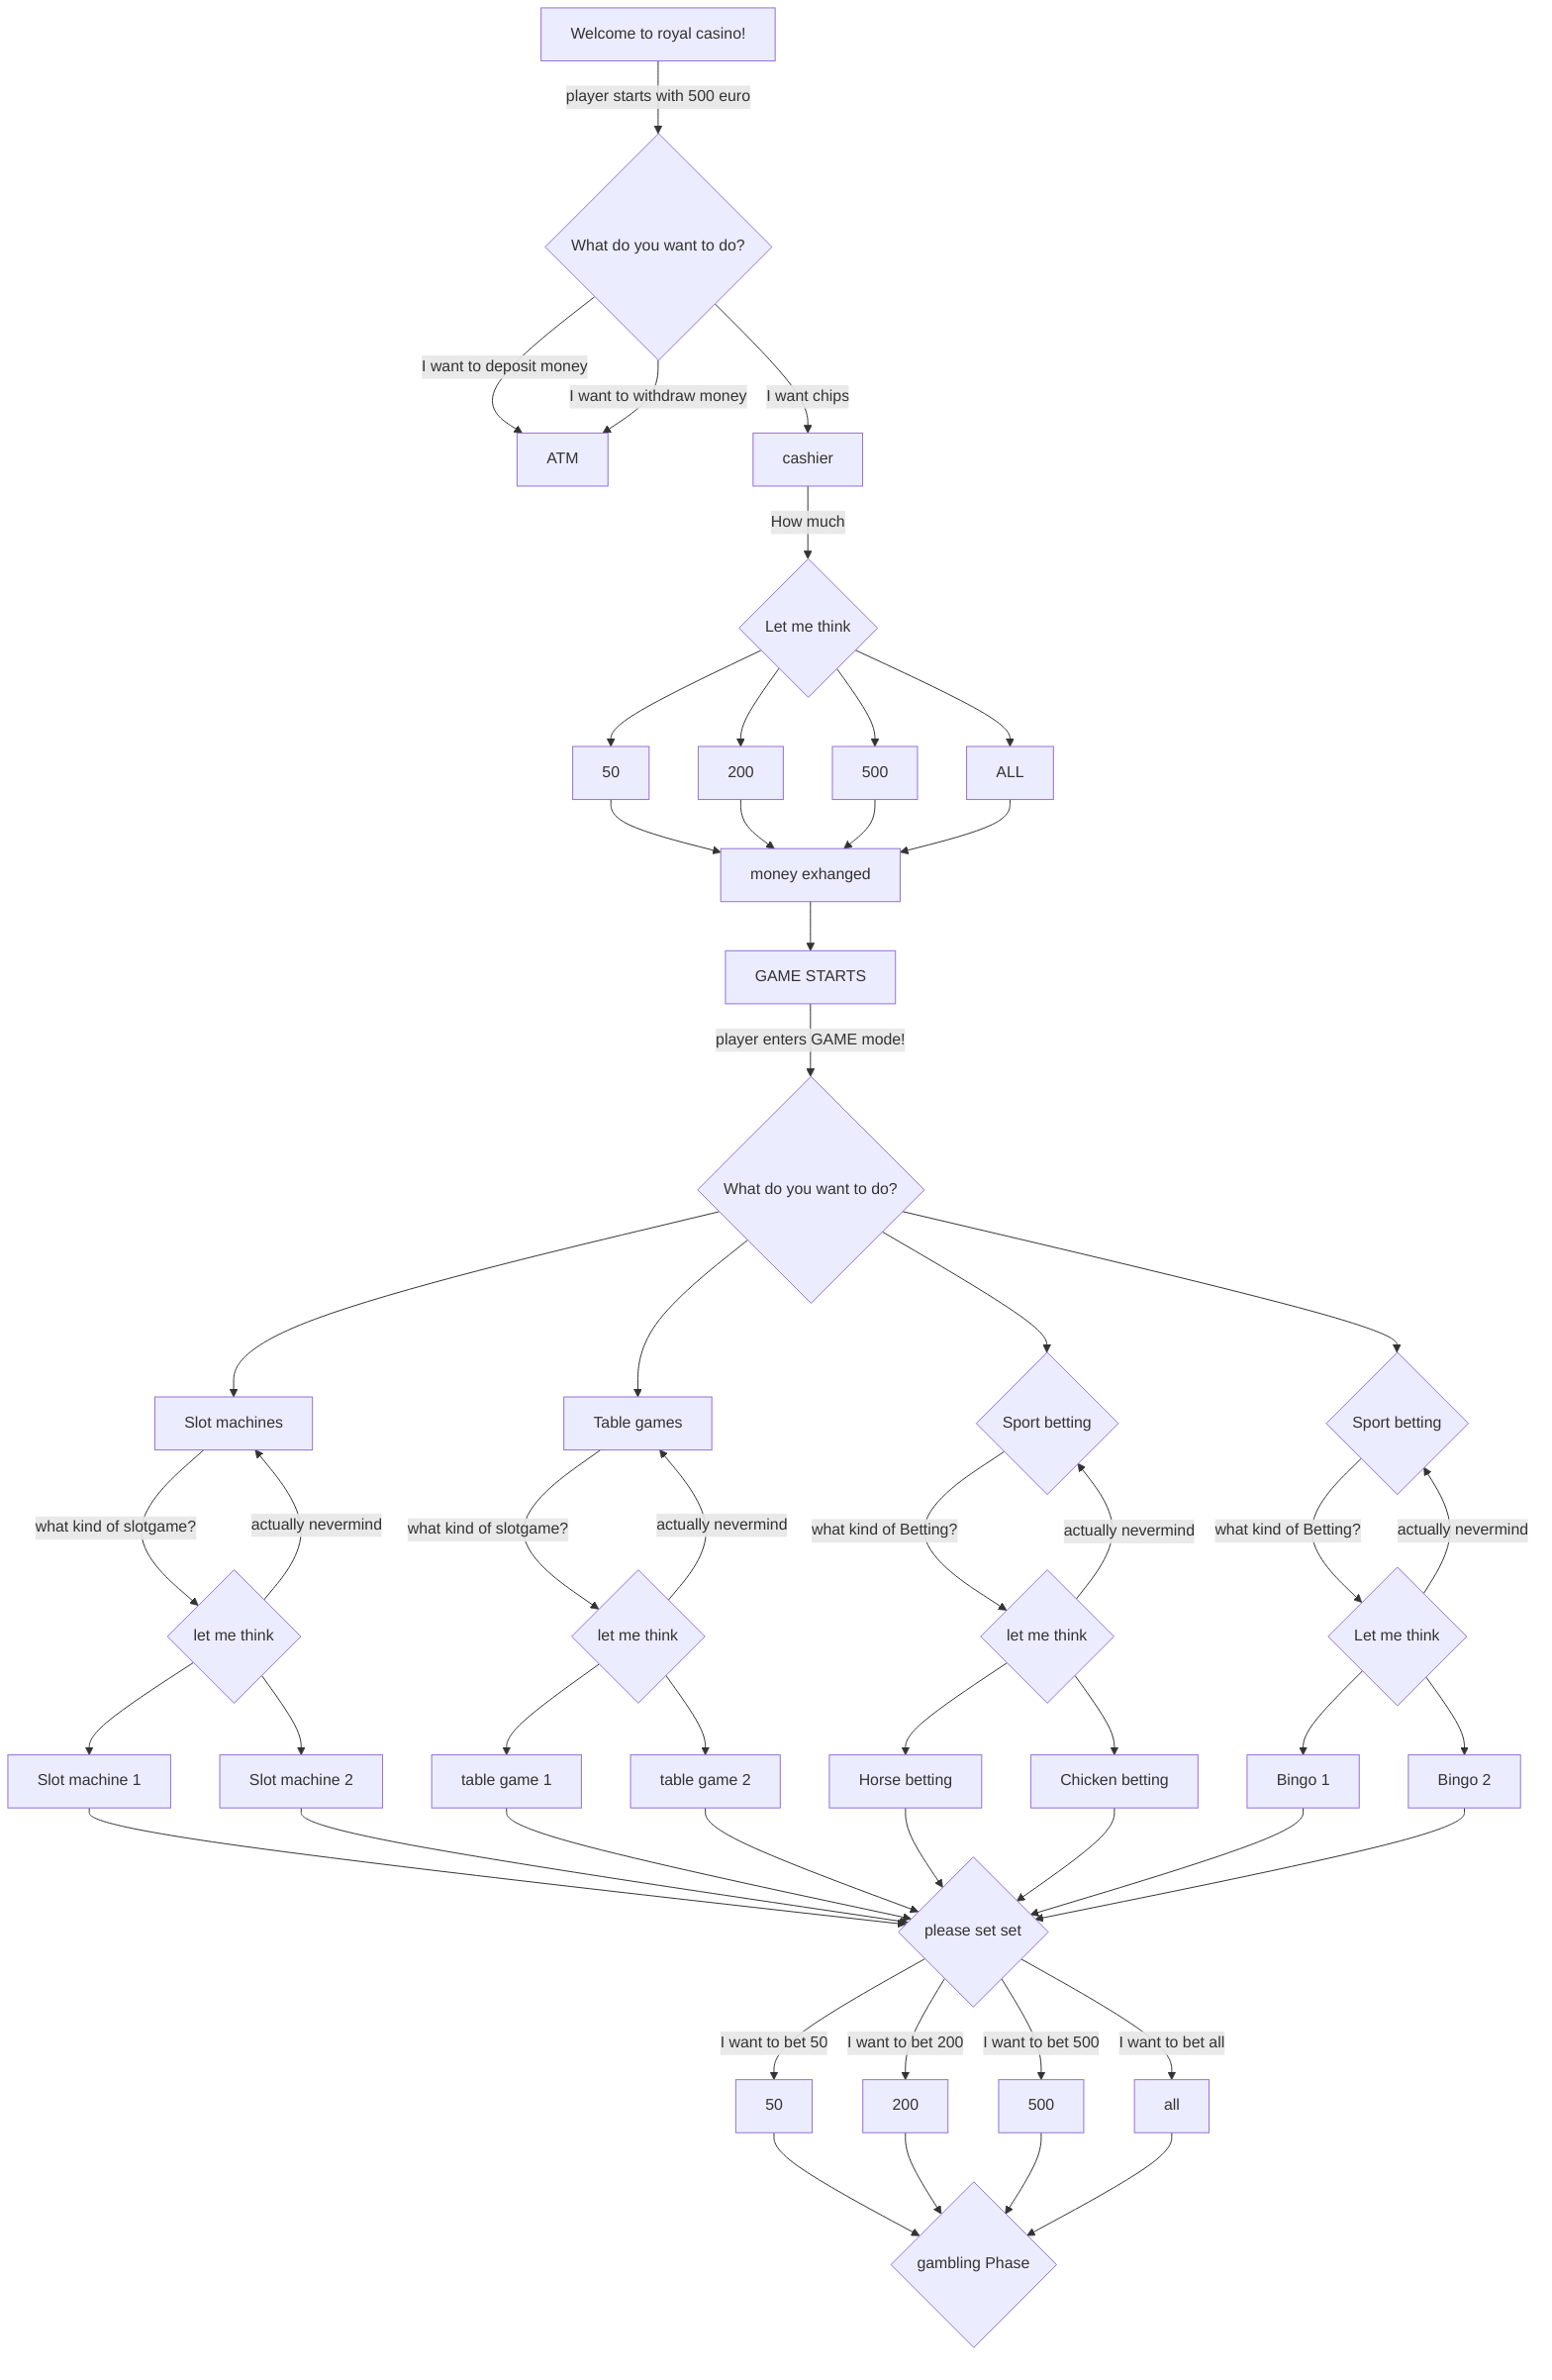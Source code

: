 flowchart TD
    A[Welcome to royal casino!] -->|player starts with 500 euro| B{What do you want to do?}
    B -->|I want to deposit money| D[ATM]
    B -->|I want to withdraw money| D[ATM]

    B -->|I want chips| F[cashier]
    F -->|How much| G{Let me think}
    G -->H[50]
    G -->I[200]
    G -->J[500]
    G -->K[ALL]
    H --> L[money exhanged]
    I --> L[money exhanged]
    J --> L[money exhanged]
    K --> L[money exhanged]

    L --> M[GAME STARTS]


    M -->|player enters GAME mode!| BB{What do you want to do?}


    BB--> CC[Slot machines]
    CC--> |what kind of slotgame?| GG{let me think}
    GG--> |actually nevermind| CC[Slot machines]
    GG-->  HH[Slot machine 1]
    GG-->  II[Slot machine 2]

    BB--> DD[Table games]
    DD--> |what kind of slotgame?| JJ{let me think}
    JJ--> |actually nevermind| DD[Table games]
    JJ-->  KK[table game 1]
    JJ-->  LL[table game 2]



    BB--> EE[Sport betting]
    EE--> |what kind of Betting?| MM{let me think}
    MM--> |actually nevermind| EE{Sport betting}
    MM-->  NN[Horse betting]
    MM-->  OO[Chicken betting]


    BB--> FF[Bingo]
    FF--> |what kind of Betting?| PP{Let me think}
    PP-->|actually nevermind| FF{Sport betting}
    PP--> QQ[Bingo 1]
    PP --> RR[Bingo 2]
   
    HH--> SS{please set set}
    II--> SS{please set set}
    KK--> SS{please set set}
    LL--> SS{please set set}
    NN--> SS{please set set}
    OO--> SS{please set set}
    QQ--> SS{please set set}
    RR--> SS{please set set}

    SS--> |I want to bet 50 | AAA[50]
    SS--> |I want to bet 200 | BBB[200]
    SS--> |I want to bet 500 | CCC[500]
    SS--> |I want to bet all | DDD[all]

    AAA--> EEE{gambling Phase}
    BBB--> EEE{gambling Phase}
    CCC--> EEE{gambling Phase}
    DDD--> EEE{gambling Phase}